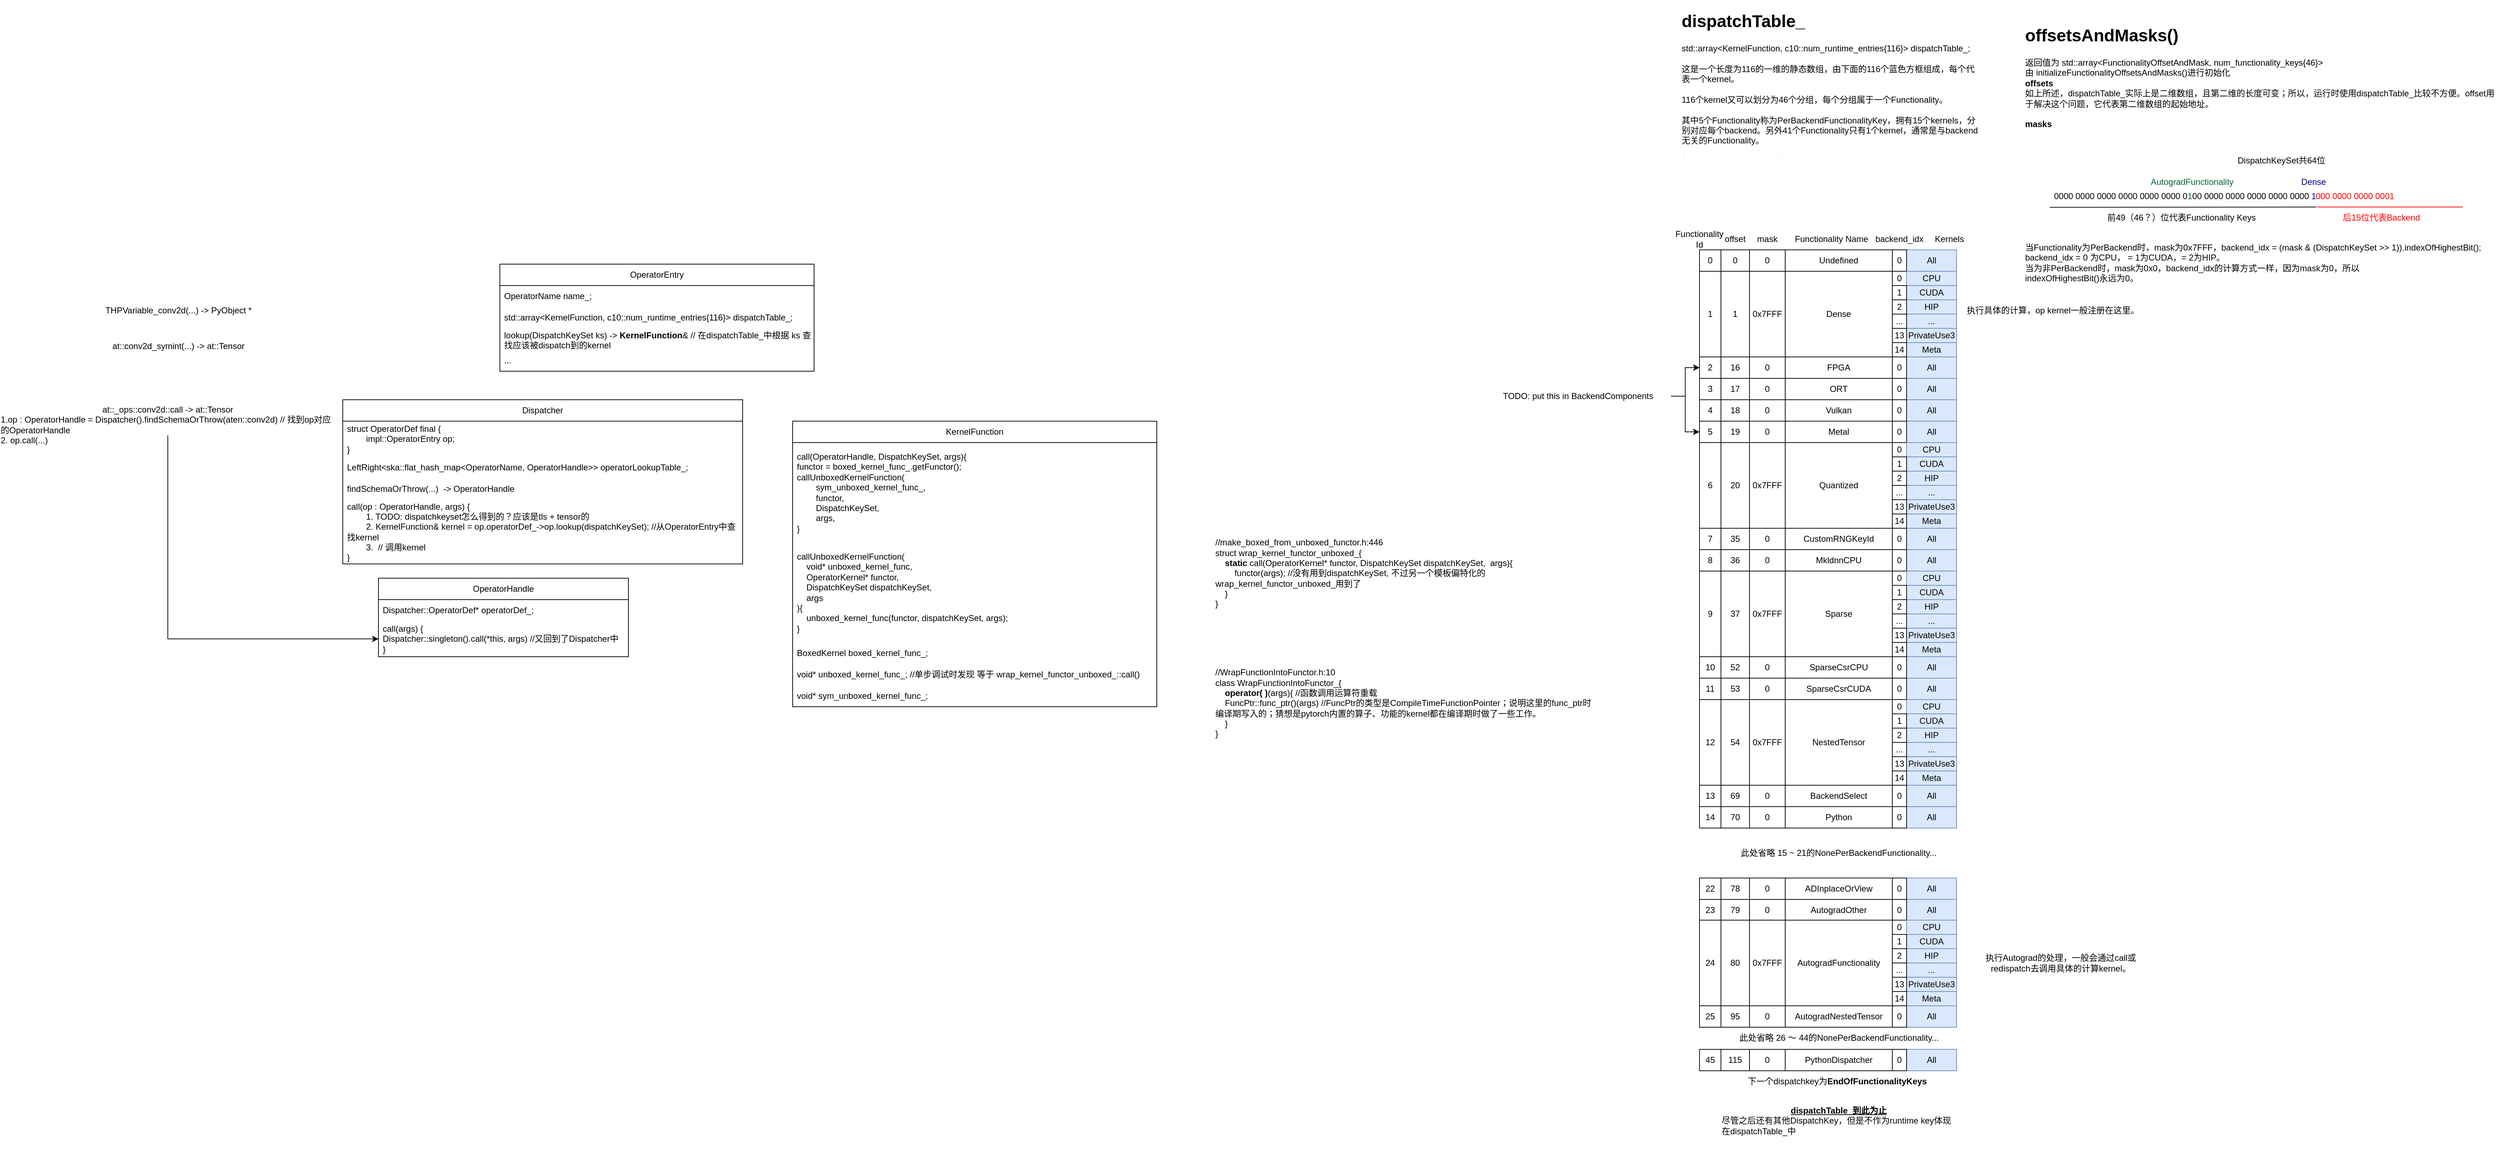 <mxfile version="21.4.0" type="github">
  <diagram name="第 1 页" id="EEyN7_L1d9EwEOdHLBwh">
    <mxGraphModel dx="1877" dy="1752" grid="1" gridSize="10" guides="1" tooltips="1" connect="1" arrows="1" fold="1" page="1" pageScale="1" pageWidth="827" pageHeight="1169" math="0" shadow="0">
      <root>
        <mxCell id="0" />
        <mxCell id="1" parent="0" />
        <mxCell id="1I8nCy4y-NXWld2Ml792-2" value="OperatorEntry" style="swimlane;fontStyle=0;childLayout=stackLayout;horizontal=1;startSize=30;horizontalStack=0;resizeParent=1;resizeParentMax=0;resizeLast=0;collapsible=1;marginBottom=0;whiteSpace=wrap;html=1;noLabel=0;arcSize=15;swimlaneHead=1;swimlaneFillColor=none;" vertex="1" parent="1">
          <mxGeometry x="350" y="170" width="440" height="150" as="geometry" />
        </mxCell>
        <mxCell id="1I8nCy4y-NXWld2Ml792-4" value="OperatorName name_;" style="text;strokeColor=none;fillColor=none;align=left;verticalAlign=middle;spacingLeft=4;spacingRight=4;overflow=hidden;points=[[0,0.5],[1,0.5]];portConstraint=eastwest;rotatable=0;whiteSpace=wrap;html=1;" vertex="1" parent="1I8nCy4y-NXWld2Ml792-2">
          <mxGeometry y="30" width="440" height="30" as="geometry" />
        </mxCell>
        <mxCell id="1I8nCy4y-NXWld2Ml792-3" value="std::array&amp;lt;KernelFunction, c10::num_runtime_entries{116}&amp;gt; dispatchTable_;&amp;nbsp;" style="text;strokeColor=none;fillColor=none;align=left;verticalAlign=middle;spacingLeft=4;spacingRight=4;overflow=hidden;points=[[0,0.5],[1,0.5]];portConstraint=eastwest;rotatable=0;whiteSpace=wrap;html=1;" vertex="1" parent="1I8nCy4y-NXWld2Ml792-2">
          <mxGeometry y="60" width="440" height="30" as="geometry" />
        </mxCell>
        <mxCell id="1I8nCy4y-NXWld2Ml792-5" value="lookup(DispatchKeySet ks) -&amp;gt;&amp;nbsp;&lt;b&gt;KernelFunction&lt;/b&gt;&amp;amp; // 在dispatchTable_中根据 ks 查找应该被dispatch到的kernel&amp;nbsp;" style="text;strokeColor=none;fillColor=none;align=left;verticalAlign=middle;spacingLeft=4;spacingRight=4;overflow=hidden;points=[[0,0.5],[1,0.5]];portConstraint=eastwest;rotatable=0;whiteSpace=wrap;html=1;" vertex="1" parent="1I8nCy4y-NXWld2Ml792-2">
          <mxGeometry y="90" width="440" height="30" as="geometry" />
        </mxCell>
        <mxCell id="1I8nCy4y-NXWld2Ml792-9" value="..." style="text;strokeColor=none;fillColor=none;align=left;verticalAlign=middle;spacingLeft=4;spacingRight=4;overflow=hidden;points=[[0,0.5],[1,0.5]];portConstraint=eastwest;rotatable=0;whiteSpace=wrap;html=1;" vertex="1" parent="1I8nCy4y-NXWld2Ml792-2">
          <mxGeometry y="120" width="440" height="30" as="geometry" />
        </mxCell>
        <mxCell id="1I8nCy4y-NXWld2Ml792-10" value="Dispatcher" style="swimlane;fontStyle=0;childLayout=stackLayout;horizontal=1;startSize=30;horizontalStack=0;resizeParent=1;resizeParentMax=0;resizeLast=0;collapsible=1;marginBottom=0;whiteSpace=wrap;html=1;noLabel=0;arcSize=15;swimlaneHead=1;swimlaneFillColor=none;" vertex="1" parent="1">
          <mxGeometry x="130" y="360" width="560" height="230" as="geometry" />
        </mxCell>
        <mxCell id="1I8nCy4y-NXWld2Ml792-11" value="struct OperatorDef final {&lt;br&gt;&#x9;&lt;span style=&quot;&quot;&gt;&lt;span style=&quot;white-space: pre;&quot;&gt;&#x9;&lt;/span&gt;impl::OperatorEntry op;&lt;/span&gt;&lt;br&gt;}&amp;nbsp;" style="text;strokeColor=none;fillColor=none;align=left;verticalAlign=middle;spacingLeft=4;spacingRight=4;overflow=hidden;points=[[0,0.5],[1,0.5]];portConstraint=eastwest;rotatable=0;whiteSpace=wrap;html=1;" vertex="1" parent="1I8nCy4y-NXWld2Ml792-10">
          <mxGeometry y="30" width="560" height="50" as="geometry" />
        </mxCell>
        <mxCell id="1I8nCy4y-NXWld2Ml792-13" value="LeftRight&amp;lt;ska::flat_hash_map&amp;lt;OperatorName, OperatorHandle&amp;gt;&amp;gt; operatorLookupTable_;&amp;nbsp;" style="text;strokeColor=none;fillColor=none;align=left;verticalAlign=middle;spacingLeft=4;spacingRight=4;overflow=hidden;points=[[0,0.5],[1,0.5]];portConstraint=eastwest;rotatable=0;whiteSpace=wrap;html=1;" vertex="1" parent="1I8nCy4y-NXWld2Ml792-10">
          <mxGeometry y="80" width="560" height="30" as="geometry" />
        </mxCell>
        <mxCell id="1I8nCy4y-NXWld2Ml792-14" value="findSchemaOrThrow(...)&amp;nbsp; -&amp;gt;&amp;nbsp;OperatorHandle" style="text;strokeColor=none;fillColor=none;align=left;verticalAlign=middle;spacingLeft=4;spacingRight=4;overflow=hidden;points=[[0,0.5],[1,0.5]];portConstraint=eastwest;rotatable=0;whiteSpace=wrap;html=1;" vertex="1" parent="1I8nCy4y-NXWld2Ml792-10">
          <mxGeometry y="110" width="560" height="30" as="geometry" />
        </mxCell>
        <mxCell id="1I8nCy4y-NXWld2Ml792-30" value="call(op : OperatorHandle, args) {&lt;br&gt;&lt;span style=&quot;white-space: pre;&quot;&gt;&#x9;&lt;/span&gt;1. TODO: dispatchkeyset怎么得到的？应该是tls + tensor的&lt;br&gt;&lt;span style=&quot;white-space: pre;&quot;&gt;&#x9;&lt;/span&gt;2. KernelFunction&amp;amp; kernel = op.operatorDef_-&amp;gt;op.lookup(dispatchKeySet); //从OperatorEntry中查找kernel&lt;br&gt;&lt;span style=&quot;white-space: pre;&quot;&gt;&#x9;&lt;/span&gt;3.&amp;nbsp; // 调用kernel&lt;br&gt;}" style="text;strokeColor=none;fillColor=none;align=left;verticalAlign=middle;spacingLeft=4;spacingRight=4;overflow=hidden;points=[[0,0.5],[1,0.5]];portConstraint=eastwest;rotatable=0;whiteSpace=wrap;html=1;" vertex="1" parent="1I8nCy4y-NXWld2Ml792-10">
          <mxGeometry y="140" width="560" height="90" as="geometry" />
        </mxCell>
        <mxCell id="1I8nCy4y-NXWld2Ml792-16" value="OperatorHandle" style="swimlane;fontStyle=0;childLayout=stackLayout;horizontal=1;startSize=30;horizontalStack=0;resizeParent=1;resizeParentMax=0;resizeLast=0;collapsible=1;marginBottom=0;whiteSpace=wrap;html=1;noLabel=0;arcSize=15;swimlaneHead=1;swimlaneFillColor=none;" vertex="1" parent="1">
          <mxGeometry x="180" y="610" width="350" height="110" as="geometry" />
        </mxCell>
        <mxCell id="1I8nCy4y-NXWld2Ml792-17" value="Dispatcher::OperatorDef* operatorDef_;" style="text;strokeColor=none;fillColor=none;align=left;verticalAlign=middle;spacingLeft=4;spacingRight=4;overflow=hidden;points=[[0,0.5],[1,0.5]];portConstraint=eastwest;rotatable=0;whiteSpace=wrap;html=1;" vertex="1" parent="1I8nCy4y-NXWld2Ml792-16">
          <mxGeometry y="30" width="350" height="30" as="geometry" />
        </mxCell>
        <mxCell id="1I8nCy4y-NXWld2Ml792-33" value="call(args) {&lt;br&gt;Dispatcher::singleton().call(*this, args) //又回到了Dispatcher中&lt;br&gt;}" style="text;strokeColor=none;fillColor=none;align=left;verticalAlign=middle;spacingLeft=4;spacingRight=4;overflow=hidden;points=[[0,0.5],[1,0.5]];portConstraint=eastwest;rotatable=0;whiteSpace=wrap;html=1;" vertex="1" parent="1I8nCy4y-NXWld2Ml792-16">
          <mxGeometry y="60" width="350" height="50" as="geometry" />
        </mxCell>
        <mxCell id="1I8nCy4y-NXWld2Ml792-26" value="THPVariable_conv2d(...) -&amp;gt; PyObject *" style="text;html=1;strokeColor=none;fillColor=none;align=center;verticalAlign=middle;whiteSpace=wrap;rounded=0;" vertex="1" parent="1">
          <mxGeometry x="-220" y="220" width="240" height="30" as="geometry" />
        </mxCell>
        <mxCell id="1I8nCy4y-NXWld2Ml792-27" value="at::conv2d_symint(...) -&amp;gt; at::Tensor" style="text;html=1;strokeColor=none;fillColor=none;align=center;verticalAlign=middle;whiteSpace=wrap;rounded=0;" vertex="1" parent="1">
          <mxGeometry x="-220" y="270" width="240" height="30" as="geometry" />
        </mxCell>
        <mxCell id="1I8nCy4y-NXWld2Ml792-34" style="edgeStyle=orthogonalEdgeStyle;rounded=0;orthogonalLoop=1;jettySize=auto;html=1;" edge="1" parent="1" source="1I8nCy4y-NXWld2Ml792-29" target="1I8nCy4y-NXWld2Ml792-33">
          <mxGeometry relative="1" as="geometry" />
        </mxCell>
        <mxCell id="1I8nCy4y-NXWld2Ml792-29" value="at::_ops::conv2d::call -&amp;gt; at::Tensor&lt;br&gt;&lt;div style=&quot;text-align: left;&quot;&gt;&lt;span style=&quot;background-color: initial;&quot;&gt;1.op : OperatorHandle = Dispatcher().&lt;/span&gt;findSchemaOrThrow(aten::conv2d) // 找到op对应的OperatorHandle&lt;/div&gt;&lt;div style=&quot;text-align: left;&quot;&gt;2. op.call(...)&amp;nbsp;&lt;/div&gt;" style="text;html=1;strokeColor=none;fillColor=none;align=center;verticalAlign=middle;whiteSpace=wrap;rounded=0;" vertex="1" parent="1">
          <mxGeometry x="-350" y="380" width="470" height="30" as="geometry" />
        </mxCell>
        <mxCell id="1I8nCy4y-NXWld2Ml792-35" value="KernelFunction" style="swimlane;fontStyle=0;childLayout=stackLayout;horizontal=1;startSize=30;horizontalStack=0;resizeParent=1;resizeParentMax=0;resizeLast=0;collapsible=1;marginBottom=0;whiteSpace=wrap;html=1;" vertex="1" parent="1">
          <mxGeometry x="760" y="390" width="510" height="400" as="geometry" />
        </mxCell>
        <mxCell id="1I8nCy4y-NXWld2Ml792-36" value="call(OperatorHandle, DispatchKeySet, args){&lt;br&gt;functor = boxed_kernel_func_.getFunctor();&lt;br&gt;callUnboxedKernelFunction(&lt;span style=&quot;white-space: pre;&quot;&gt;&lt;br&gt;&lt;/span&gt;&lt;span style=&quot;white-space: pre;&quot;&gt;&#x9;&lt;/span&gt;sym_unboxed_kernel_func_,&lt;br&gt;&lt;span style=&quot;background-color: initial;&quot;&gt;&lt;span style=&quot;white-space: pre;&quot;&gt;&#x9;&lt;/span&gt;functor,&lt;br&gt;&lt;span style=&quot;white-space: pre;&quot;&gt;&#x9;&lt;/span&gt;DispatchKeySet,&lt;br&gt;&lt;span style=&quot;white-space: pre;&quot;&gt;&#x9;&lt;/span&gt;args,&lt;br&gt;}&lt;br&gt;&lt;/span&gt;" style="text;strokeColor=none;fillColor=none;align=left;verticalAlign=middle;spacingLeft=4;spacingRight=4;overflow=hidden;points=[[0,0.5],[1,0.5]];portConstraint=eastwest;rotatable=0;whiteSpace=wrap;html=1;" vertex="1" parent="1I8nCy4y-NXWld2Ml792-35">
          <mxGeometry y="30" width="510" height="140" as="geometry" />
        </mxCell>
        <mxCell id="1I8nCy4y-NXWld2Ml792-41" value="callUnboxedKernelFunction(&lt;br&gt;&lt;span style=&quot;&quot;&gt;&lt;span style=&quot;&quot;&gt;&amp;nbsp;&amp;nbsp;&amp;nbsp;&amp;nbsp;&lt;/span&gt;&lt;/span&gt;void* unboxed_kernel_func,&lt;br&gt;&lt;span style=&quot;&quot;&gt;&lt;span style=&quot;&quot;&gt;&amp;nbsp;&amp;nbsp;&amp;nbsp;&amp;nbsp;&lt;/span&gt;&lt;/span&gt;OperatorKernel* functor,&lt;br&gt;&lt;span style=&quot;&quot;&gt;&lt;span style=&quot;&quot;&gt;&amp;nbsp;&amp;nbsp;&amp;nbsp;&amp;nbsp;&lt;/span&gt;&lt;/span&gt;DispatchKeySet dispatchKeySet,&lt;br&gt;&lt;span style=&quot;&quot;&gt;&lt;span style=&quot;&quot;&gt;&amp;nbsp;&amp;nbsp;&amp;nbsp;&amp;nbsp;&lt;/span&gt;&lt;/span&gt;args&lt;br&gt;){&lt;br&gt;&lt;span style=&quot;&quot;&gt;&lt;span style=&quot;&quot;&gt;&amp;nbsp;&amp;nbsp;&amp;nbsp;&amp;nbsp;&lt;/span&gt;&lt;/span&gt;unboxed_kernel_func(functor, dispatchKeySet, args);&lt;br&gt;}" style="text;strokeColor=none;fillColor=none;align=left;verticalAlign=middle;spacingLeft=4;spacingRight=4;overflow=hidden;points=[[0,0.5],[1,0.5]];portConstraint=eastwest;rotatable=0;whiteSpace=wrap;html=1;" vertex="1" parent="1I8nCy4y-NXWld2Ml792-35">
          <mxGeometry y="170" width="510" height="140" as="geometry" />
        </mxCell>
        <mxCell id="1I8nCy4y-NXWld2Ml792-39" value="BoxedKernel boxed_kernel_func_;" style="text;strokeColor=none;fillColor=none;align=left;verticalAlign=middle;spacingLeft=4;spacingRight=4;overflow=hidden;points=[[0,0.5],[1,0.5]];portConstraint=eastwest;rotatable=0;whiteSpace=wrap;html=1;" vertex="1" parent="1I8nCy4y-NXWld2Ml792-35">
          <mxGeometry y="310" width="510" height="30" as="geometry" />
        </mxCell>
        <mxCell id="1I8nCy4y-NXWld2Ml792-37" value="void* unboxed_kernel_func_; //单步调试时发现 等于&amp;nbsp;wrap_kernel_functor_unboxed_::call()" style="text;strokeColor=none;fillColor=none;align=left;verticalAlign=middle;spacingLeft=4;spacingRight=4;overflow=hidden;points=[[0,0.5],[1,0.5]];portConstraint=eastwest;rotatable=0;whiteSpace=wrap;html=1;" vertex="1" parent="1I8nCy4y-NXWld2Ml792-35">
          <mxGeometry y="340" width="510" height="30" as="geometry" />
        </mxCell>
        <mxCell id="1I8nCy4y-NXWld2Ml792-38" value="void* sym_unboxed_kernel_func_;" style="text;strokeColor=none;fillColor=none;align=left;verticalAlign=middle;spacingLeft=4;spacingRight=4;overflow=hidden;points=[[0,0.5],[1,0.5]];portConstraint=eastwest;rotatable=0;whiteSpace=wrap;html=1;" vertex="1" parent="1I8nCy4y-NXWld2Ml792-35">
          <mxGeometry y="370" width="510" height="30" as="geometry" />
        </mxCell>
        <mxCell id="1I8nCy4y-NXWld2Ml792-42" value="//make_boxed_from_unboxed_functor.h:446&lt;br&gt;struct wrap_kernel_functor_unboxed_{&lt;br&gt;&lt;div style=&quot;&quot;&gt;&lt;b&gt;&lt;span style=&quot;&quot;&gt;&lt;span style=&quot;white-space: pre;&quot;&gt;&amp;nbsp;&amp;nbsp;&amp;nbsp;&amp;nbsp;&lt;/span&gt;&lt;/span&gt;static&lt;/b&gt; call(OperatorKernel* functor, DispatchKeySet dispatchKeySet,&amp;nbsp; args){&lt;/div&gt;&lt;div style=&quot;&quot;&gt;&lt;span style=&quot;&quot;&gt;&lt;span style=&quot;white-space: pre;&quot;&gt;&amp;nbsp;&amp;nbsp;&amp;nbsp;&amp;nbsp;&lt;/span&gt;&lt;/span&gt;&lt;span style=&quot;&quot;&gt;&lt;span style=&quot;white-space: pre;&quot;&gt;&amp;nbsp;&amp;nbsp;&amp;nbsp;&amp;nbsp;&lt;/span&gt;&lt;/span&gt;functor(args); //没有用到dispatchKeySet, 不过另一个模板偏特化的&lt;/div&gt;wrap_kernel_functor_unboxed_用到了&lt;div style=&quot;&quot;&gt;&lt;span style=&quot;&quot;&gt;&lt;span style=&quot;white-space: pre;&quot;&gt;&amp;nbsp;&amp;nbsp;&amp;nbsp;&amp;nbsp;&lt;/span&gt;&lt;/span&gt;}&lt;br&gt;&lt;/div&gt;}" style="text;html=1;strokeColor=none;fillColor=none;align=left;verticalAlign=middle;whiteSpace=wrap;rounded=0;" vertex="1" parent="1">
          <mxGeometry x="1350" y="530" width="530" height="145" as="geometry" />
        </mxCell>
        <mxCell id="1I8nCy4y-NXWld2Ml792-44" value="//WrapFunctionIntoFunctor.h:10&lt;br&gt;class WrapFunctionIntoFunctor_{&lt;br&gt;&lt;b&gt;&lt;span style=&quot;&quot;&gt;&lt;span style=&quot;&quot;&gt;&amp;nbsp;&amp;nbsp;&amp;nbsp;&amp;nbsp;&lt;/span&gt;&lt;/span&gt;operator( )&lt;/b&gt;(args){ //函数调用运算符重载&lt;br&gt;&lt;span style=&quot;background-color: initial;&quot;&gt;&lt;span style=&quot;&quot;&gt;&lt;span style=&quot;white-space: pre;&quot;&gt;&amp;nbsp;&amp;nbsp;&amp;nbsp;&amp;nbsp;&lt;/span&gt;&lt;/span&gt;FuncPtr::func_ptr()(args) //FuncPtr的类型是CompileTimeFunctionPointer；说明这里的func_ptr时编译期写入的；猜想是pytorch内置的算子、功能的kernel都在编译期时做了一些工作。&lt;br&gt;&lt;/span&gt;&lt;div style=&quot;&quot;&gt;&lt;span style=&quot;&quot;&gt;&lt;span style=&quot;&quot;&gt;&amp;nbsp;&amp;nbsp;&amp;nbsp;&lt;span style=&quot;&quot;&gt;&lt;span style=&quot;&quot;&gt;&amp;nbsp;&lt;/span&gt;&lt;/span&gt;&lt;/span&gt;&lt;/span&gt;}&lt;br&gt;&lt;/div&gt;}" style="text;html=1;strokeColor=none;fillColor=none;align=left;verticalAlign=middle;whiteSpace=wrap;rounded=0;" vertex="1" parent="1">
          <mxGeometry x="1350" y="720" width="530" height="130" as="geometry" />
        </mxCell>
        <mxCell id="1I8nCy4y-NXWld2Ml792-234" value="0" style="rounded=0;whiteSpace=wrap;html=1;" vertex="1" parent="1">
          <mxGeometry x="2030" y="150" width="30" height="30" as="geometry" />
        </mxCell>
        <mxCell id="1I8nCy4y-NXWld2Ml792-235" value="Undefined" style="rounded=0;whiteSpace=wrap;html=1;" vertex="1" parent="1">
          <mxGeometry x="2150" y="150" width="150" height="30" as="geometry" />
        </mxCell>
        <mxCell id="1I8nCy4y-NXWld2Ml792-236" value="0" style="rounded=0;whiteSpace=wrap;html=1;" vertex="1" parent="1">
          <mxGeometry x="2060" y="150" width="40" height="30" as="geometry" />
        </mxCell>
        <mxCell id="1I8nCy4y-NXWld2Ml792-237" value="0" style="rounded=0;whiteSpace=wrap;html=1;" vertex="1" parent="1">
          <mxGeometry x="2100" y="150" width="50" height="30" as="geometry" />
        </mxCell>
        <mxCell id="1I8nCy4y-NXWld2Ml792-264" value="All" style="rounded=0;whiteSpace=wrap;html=1;fillColor=#dae8fc;strokeColor=#6c8ebf;" vertex="1" parent="1">
          <mxGeometry x="2320" y="150" width="70" height="30" as="geometry" />
        </mxCell>
        <mxCell id="1I8nCy4y-NXWld2Ml792-266" value="Functionality Id" style="text;html=1;strokeColor=none;fillColor=none;align=center;verticalAlign=middle;whiteSpace=wrap;rounded=0;" vertex="1" parent="1">
          <mxGeometry x="2000" y="120" width="60" height="30" as="geometry" />
        </mxCell>
        <mxCell id="1I8nCy4y-NXWld2Ml792-267" value="offset" style="text;html=1;strokeColor=none;fillColor=none;align=center;verticalAlign=middle;whiteSpace=wrap;rounded=0;" vertex="1" parent="1">
          <mxGeometry x="2050" y="120" width="60" height="30" as="geometry" />
        </mxCell>
        <mxCell id="1I8nCy4y-NXWld2Ml792-268" value="mask" style="text;html=1;strokeColor=none;fillColor=none;align=center;verticalAlign=middle;whiteSpace=wrap;rounded=0;" vertex="1" parent="1">
          <mxGeometry x="2095" y="120" width="60" height="30" as="geometry" />
        </mxCell>
        <mxCell id="1I8nCy4y-NXWld2Ml792-269" value="Functionality Name" style="text;html=1;strokeColor=none;fillColor=none;align=center;verticalAlign=middle;whiteSpace=wrap;rounded=0;" vertex="1" parent="1">
          <mxGeometry x="2160" y="120" width="110" height="30" as="geometry" />
        </mxCell>
        <mxCell id="1I8nCy4y-NXWld2Ml792-270" value="Kernels" style="text;html=1;strokeColor=none;fillColor=none;align=center;verticalAlign=middle;whiteSpace=wrap;rounded=0;" vertex="1" parent="1">
          <mxGeometry x="2350" y="120" width="60" height="30" as="geometry" />
        </mxCell>
        <mxCell id="1I8nCy4y-NXWld2Ml792-271" value="2" style="rounded=0;whiteSpace=wrap;html=1;" vertex="1" parent="1">
          <mxGeometry x="2030" y="300" width="30" height="30" as="geometry" />
        </mxCell>
        <mxCell id="1I8nCy4y-NXWld2Ml792-272" value="FPGA" style="rounded=0;whiteSpace=wrap;html=1;" vertex="1" parent="1">
          <mxGeometry x="2150" y="300" width="150" height="30" as="geometry" />
        </mxCell>
        <mxCell id="1I8nCy4y-NXWld2Ml792-273" value="16" style="rounded=0;whiteSpace=wrap;html=1;" vertex="1" parent="1">
          <mxGeometry x="2060" y="300" width="40" height="30" as="geometry" />
        </mxCell>
        <mxCell id="1I8nCy4y-NXWld2Ml792-274" value="0" style="rounded=0;whiteSpace=wrap;html=1;" vertex="1" parent="1">
          <mxGeometry x="2100" y="300" width="50" height="30" as="geometry" />
        </mxCell>
        <mxCell id="1I8nCy4y-NXWld2Ml792-278" value="3" style="rounded=0;whiteSpace=wrap;html=1;" vertex="1" parent="1">
          <mxGeometry x="2030" y="330" width="30" height="30" as="geometry" />
        </mxCell>
        <mxCell id="1I8nCy4y-NXWld2Ml792-279" value="ORT" style="rounded=0;whiteSpace=wrap;html=1;" vertex="1" parent="1">
          <mxGeometry x="2150" y="330" width="150" height="30" as="geometry" />
        </mxCell>
        <mxCell id="1I8nCy4y-NXWld2Ml792-280" value="17" style="rounded=0;whiteSpace=wrap;html=1;" vertex="1" parent="1">
          <mxGeometry x="2060" y="330" width="40" height="30" as="geometry" />
        </mxCell>
        <mxCell id="1I8nCy4y-NXWld2Ml792-281" value="0" style="rounded=0;whiteSpace=wrap;html=1;" vertex="1" parent="1">
          <mxGeometry x="2100" y="330" width="50" height="30" as="geometry" />
        </mxCell>
        <mxCell id="1I8nCy4y-NXWld2Ml792-283" value="0" style="rounded=0;whiteSpace=wrap;html=1;" vertex="1" parent="1">
          <mxGeometry x="2300" y="150" width="20" height="30" as="geometry" />
        </mxCell>
        <mxCell id="1I8nCy4y-NXWld2Ml792-284" value="backend_idx" style="text;html=1;strokeColor=none;fillColor=none;align=center;verticalAlign=middle;whiteSpace=wrap;rounded=0;" vertex="1" parent="1">
          <mxGeometry x="2280" y="120" width="60" height="30" as="geometry" />
        </mxCell>
        <mxCell id="1I8nCy4y-NXWld2Ml792-285" value="All" style="rounded=0;whiteSpace=wrap;html=1;fillColor=#dae8fc;strokeColor=#6c8ebf;" vertex="1" parent="1">
          <mxGeometry x="2320" y="300" width="70" height="30" as="geometry" />
        </mxCell>
        <mxCell id="1I8nCy4y-NXWld2Ml792-286" value="0" style="rounded=0;whiteSpace=wrap;html=1;" vertex="1" parent="1">
          <mxGeometry x="2300" y="300" width="20" height="30" as="geometry" />
        </mxCell>
        <mxCell id="1I8nCy4y-NXWld2Ml792-287" value="All" style="rounded=0;whiteSpace=wrap;html=1;fillColor=#dae8fc;strokeColor=#6c8ebf;" vertex="1" parent="1">
          <mxGeometry x="2320" y="330" width="70" height="30" as="geometry" />
        </mxCell>
        <mxCell id="1I8nCy4y-NXWld2Ml792-288" value="0" style="rounded=0;whiteSpace=wrap;html=1;" vertex="1" parent="1">
          <mxGeometry x="2300" y="330" width="20" height="30" as="geometry" />
        </mxCell>
        <mxCell id="1I8nCy4y-NXWld2Ml792-289" value="4" style="rounded=0;whiteSpace=wrap;html=1;" vertex="1" parent="1">
          <mxGeometry x="2030" y="360" width="30" height="30" as="geometry" />
        </mxCell>
        <mxCell id="1I8nCy4y-NXWld2Ml792-290" value="Vulkan" style="rounded=0;whiteSpace=wrap;html=1;" vertex="1" parent="1">
          <mxGeometry x="2150" y="360" width="150" height="30" as="geometry" />
        </mxCell>
        <mxCell id="1I8nCy4y-NXWld2Ml792-291" value="18" style="rounded=0;whiteSpace=wrap;html=1;" vertex="1" parent="1">
          <mxGeometry x="2060" y="360" width="40" height="30" as="geometry" />
        </mxCell>
        <mxCell id="1I8nCy4y-NXWld2Ml792-292" value="0" style="rounded=0;whiteSpace=wrap;html=1;" vertex="1" parent="1">
          <mxGeometry x="2100" y="360" width="50" height="30" as="geometry" />
        </mxCell>
        <mxCell id="1I8nCy4y-NXWld2Ml792-293" value="All" style="rounded=0;whiteSpace=wrap;html=1;fillColor=#dae8fc;strokeColor=#6c8ebf;" vertex="1" parent="1">
          <mxGeometry x="2320" y="360" width="70" height="30" as="geometry" />
        </mxCell>
        <mxCell id="1I8nCy4y-NXWld2Ml792-294" value="0" style="rounded=0;whiteSpace=wrap;html=1;" vertex="1" parent="1">
          <mxGeometry x="2300" y="360" width="20" height="30" as="geometry" />
        </mxCell>
        <mxCell id="1I8nCy4y-NXWld2Ml792-295" value="5" style="rounded=0;whiteSpace=wrap;html=1;" vertex="1" parent="1">
          <mxGeometry x="2030" y="390" width="30" height="30" as="geometry" />
        </mxCell>
        <mxCell id="1I8nCy4y-NXWld2Ml792-296" value="Metal" style="rounded=0;whiteSpace=wrap;html=1;" vertex="1" parent="1">
          <mxGeometry x="2150" y="390" width="150" height="30" as="geometry" />
        </mxCell>
        <mxCell id="1I8nCy4y-NXWld2Ml792-297" value="19" style="rounded=0;whiteSpace=wrap;html=1;" vertex="1" parent="1">
          <mxGeometry x="2060" y="390" width="40" height="30" as="geometry" />
        </mxCell>
        <mxCell id="1I8nCy4y-NXWld2Ml792-298" value="0" style="rounded=0;whiteSpace=wrap;html=1;" vertex="1" parent="1">
          <mxGeometry x="2100" y="390" width="50" height="30" as="geometry" />
        </mxCell>
        <mxCell id="1I8nCy4y-NXWld2Ml792-299" value="All" style="rounded=0;whiteSpace=wrap;html=1;fillColor=#dae8fc;strokeColor=#6c8ebf;" vertex="1" parent="1">
          <mxGeometry x="2320" y="390" width="70" height="30" as="geometry" />
        </mxCell>
        <mxCell id="1I8nCy4y-NXWld2Ml792-300" value="0" style="rounded=0;whiteSpace=wrap;html=1;" vertex="1" parent="1">
          <mxGeometry x="2300" y="390" width="20" height="30" as="geometry" />
        </mxCell>
        <mxCell id="1I8nCy4y-NXWld2Ml792-307" value="" style="group" vertex="1" connectable="0" parent="1">
          <mxGeometry x="2030" y="180" width="360" height="120" as="geometry" />
        </mxCell>
        <mxCell id="1I8nCy4y-NXWld2Ml792-238" value="1" style="rounded=0;whiteSpace=wrap;html=1;" vertex="1" parent="1I8nCy4y-NXWld2Ml792-307">
          <mxGeometry width="30" height="120" as="geometry" />
        </mxCell>
        <mxCell id="1I8nCy4y-NXWld2Ml792-239" value="Dense" style="rounded=0;whiteSpace=wrap;html=1;" vertex="1" parent="1I8nCy4y-NXWld2Ml792-307">
          <mxGeometry x="120" width="150" height="120" as="geometry" />
        </mxCell>
        <mxCell id="1I8nCy4y-NXWld2Ml792-240" value="1" style="rounded=0;whiteSpace=wrap;html=1;" vertex="1" parent="1I8nCy4y-NXWld2Ml792-307">
          <mxGeometry x="30" width="40" height="120" as="geometry" />
        </mxCell>
        <mxCell id="1I8nCy4y-NXWld2Ml792-241" value="0x7FFF" style="rounded=0;whiteSpace=wrap;html=1;" vertex="1" parent="1I8nCy4y-NXWld2Ml792-307">
          <mxGeometry x="70" width="50" height="120" as="geometry" />
        </mxCell>
        <mxCell id="1I8nCy4y-NXWld2Ml792-243" value="0" style="rounded=0;whiteSpace=wrap;html=1;" vertex="1" parent="1I8nCy4y-NXWld2Ml792-307">
          <mxGeometry x="270" width="20" height="20" as="geometry" />
        </mxCell>
        <mxCell id="1I8nCy4y-NXWld2Ml792-244" value="CPU" style="rounded=0;whiteSpace=wrap;html=1;fillColor=#dae8fc;strokeColor=#6c8ebf;" vertex="1" parent="1I8nCy4y-NXWld2Ml792-307">
          <mxGeometry x="290" width="70" height="20" as="geometry" />
        </mxCell>
        <mxCell id="1I8nCy4y-NXWld2Ml792-245" value="CUDA" style="rounded=0;whiteSpace=wrap;html=1;fillColor=#dae8fc;strokeColor=#6c8ebf;" vertex="1" parent="1I8nCy4y-NXWld2Ml792-307">
          <mxGeometry x="290" y="20" width="70" height="20" as="geometry" />
        </mxCell>
        <mxCell id="1I8nCy4y-NXWld2Ml792-246" value="HIP" style="rounded=0;whiteSpace=wrap;html=1;fillColor=#dae8fc;strokeColor=#6c8ebf;" vertex="1" parent="1I8nCy4y-NXWld2Ml792-307">
          <mxGeometry x="290" y="40" width="70" height="20" as="geometry" />
        </mxCell>
        <mxCell id="1I8nCy4y-NXWld2Ml792-247" value="..." style="rounded=0;whiteSpace=wrap;html=1;fillColor=#dae8fc;strokeColor=#6c8ebf;" vertex="1" parent="1I8nCy4y-NXWld2Ml792-307">
          <mxGeometry x="290" y="60" width="70" height="20" as="geometry" />
        </mxCell>
        <mxCell id="1I8nCy4y-NXWld2Ml792-248" value="PrivateUse3" style="rounded=0;whiteSpace=wrap;html=1;fillColor=#dae8fc;strokeColor=#6c8ebf;" vertex="1" parent="1I8nCy4y-NXWld2Ml792-307">
          <mxGeometry x="290" y="80" width="70" height="20" as="geometry" />
        </mxCell>
        <mxCell id="1I8nCy4y-NXWld2Ml792-249" value="Meta" style="rounded=0;whiteSpace=wrap;html=1;fillColor=#dae8fc;strokeColor=#6c8ebf;" vertex="1" parent="1I8nCy4y-NXWld2Ml792-307">
          <mxGeometry x="290" y="100" width="70" height="20" as="geometry" />
        </mxCell>
        <mxCell id="1I8nCy4y-NXWld2Ml792-252" value="1" style="rounded=0;whiteSpace=wrap;html=1;" vertex="1" parent="1I8nCy4y-NXWld2Ml792-307">
          <mxGeometry x="270" y="20" width="20" height="20" as="geometry" />
        </mxCell>
        <mxCell id="1I8nCy4y-NXWld2Ml792-254" value="2" style="rounded=0;whiteSpace=wrap;html=1;" vertex="1" parent="1I8nCy4y-NXWld2Ml792-307">
          <mxGeometry x="270" y="40" width="20" height="20" as="geometry" />
        </mxCell>
        <mxCell id="1I8nCy4y-NXWld2Ml792-256" value="..." style="rounded=0;whiteSpace=wrap;html=1;" vertex="1" parent="1I8nCy4y-NXWld2Ml792-307">
          <mxGeometry x="270" y="60" width="20" height="20" as="geometry" />
        </mxCell>
        <mxCell id="1I8nCy4y-NXWld2Ml792-257" value="13" style="rounded=0;whiteSpace=wrap;html=1;" vertex="1" parent="1I8nCy4y-NXWld2Ml792-307">
          <mxGeometry x="270" y="80" width="20" height="20" as="geometry" />
        </mxCell>
        <mxCell id="1I8nCy4y-NXWld2Ml792-258" value="14" style="rounded=0;whiteSpace=wrap;html=1;" vertex="1" parent="1I8nCy4y-NXWld2Ml792-307">
          <mxGeometry x="270" y="100" width="20" height="20" as="geometry" />
        </mxCell>
        <mxCell id="1I8nCy4y-NXWld2Ml792-309" value="" style="group" vertex="1" connectable="0" parent="1">
          <mxGeometry x="2030" y="420" width="360" height="120" as="geometry" />
        </mxCell>
        <mxCell id="1I8nCy4y-NXWld2Ml792-310" value="6" style="rounded=0;whiteSpace=wrap;html=1;" vertex="1" parent="1I8nCy4y-NXWld2Ml792-309">
          <mxGeometry width="30" height="120" as="geometry" />
        </mxCell>
        <mxCell id="1I8nCy4y-NXWld2Ml792-311" value="Quantized" style="rounded=0;whiteSpace=wrap;html=1;" vertex="1" parent="1I8nCy4y-NXWld2Ml792-309">
          <mxGeometry x="120" width="150" height="120" as="geometry" />
        </mxCell>
        <mxCell id="1I8nCy4y-NXWld2Ml792-312" value="20" style="rounded=0;whiteSpace=wrap;html=1;" vertex="1" parent="1I8nCy4y-NXWld2Ml792-309">
          <mxGeometry x="30" width="40" height="120" as="geometry" />
        </mxCell>
        <mxCell id="1I8nCy4y-NXWld2Ml792-313" value="0x7FFF" style="rounded=0;whiteSpace=wrap;html=1;" vertex="1" parent="1I8nCy4y-NXWld2Ml792-309">
          <mxGeometry x="70" width="50" height="120" as="geometry" />
        </mxCell>
        <mxCell id="1I8nCy4y-NXWld2Ml792-314" value="0" style="rounded=0;whiteSpace=wrap;html=1;" vertex="1" parent="1I8nCy4y-NXWld2Ml792-309">
          <mxGeometry x="270" width="20" height="20" as="geometry" />
        </mxCell>
        <mxCell id="1I8nCy4y-NXWld2Ml792-315" value="CPU" style="rounded=0;whiteSpace=wrap;html=1;fillColor=#dae8fc;strokeColor=#6c8ebf;" vertex="1" parent="1I8nCy4y-NXWld2Ml792-309">
          <mxGeometry x="290" width="70" height="20" as="geometry" />
        </mxCell>
        <mxCell id="1I8nCy4y-NXWld2Ml792-316" value="CUDA" style="rounded=0;whiteSpace=wrap;html=1;fillColor=#dae8fc;strokeColor=#6c8ebf;" vertex="1" parent="1I8nCy4y-NXWld2Ml792-309">
          <mxGeometry x="290" y="20" width="70" height="20" as="geometry" />
        </mxCell>
        <mxCell id="1I8nCy4y-NXWld2Ml792-317" value="HIP" style="rounded=0;whiteSpace=wrap;html=1;fillColor=#dae8fc;strokeColor=#6c8ebf;" vertex="1" parent="1I8nCy4y-NXWld2Ml792-309">
          <mxGeometry x="290" y="40" width="70" height="20" as="geometry" />
        </mxCell>
        <mxCell id="1I8nCy4y-NXWld2Ml792-318" value="..." style="rounded=0;whiteSpace=wrap;html=1;fillColor=#dae8fc;strokeColor=#6c8ebf;" vertex="1" parent="1I8nCy4y-NXWld2Ml792-309">
          <mxGeometry x="290" y="60" width="70" height="20" as="geometry" />
        </mxCell>
        <mxCell id="1I8nCy4y-NXWld2Ml792-319" value="PrivateUse3" style="rounded=0;whiteSpace=wrap;html=1;fillColor=#dae8fc;strokeColor=#6c8ebf;" vertex="1" parent="1I8nCy4y-NXWld2Ml792-309">
          <mxGeometry x="290" y="80" width="70" height="20" as="geometry" />
        </mxCell>
        <mxCell id="1I8nCy4y-NXWld2Ml792-320" value="Meta" style="rounded=0;whiteSpace=wrap;html=1;fillColor=#dae8fc;strokeColor=#6c8ebf;" vertex="1" parent="1I8nCy4y-NXWld2Ml792-309">
          <mxGeometry x="290" y="100" width="70" height="20" as="geometry" />
        </mxCell>
        <mxCell id="1I8nCy4y-NXWld2Ml792-321" value="1" style="rounded=0;whiteSpace=wrap;html=1;" vertex="1" parent="1I8nCy4y-NXWld2Ml792-309">
          <mxGeometry x="270" y="20" width="20" height="20" as="geometry" />
        </mxCell>
        <mxCell id="1I8nCy4y-NXWld2Ml792-322" value="2" style="rounded=0;whiteSpace=wrap;html=1;" vertex="1" parent="1I8nCy4y-NXWld2Ml792-309">
          <mxGeometry x="270" y="40" width="20" height="20" as="geometry" />
        </mxCell>
        <mxCell id="1I8nCy4y-NXWld2Ml792-323" value="..." style="rounded=0;whiteSpace=wrap;html=1;" vertex="1" parent="1I8nCy4y-NXWld2Ml792-309">
          <mxGeometry x="270" y="60" width="20" height="20" as="geometry" />
        </mxCell>
        <mxCell id="1I8nCy4y-NXWld2Ml792-324" value="13" style="rounded=0;whiteSpace=wrap;html=1;" vertex="1" parent="1I8nCy4y-NXWld2Ml792-309">
          <mxGeometry x="270" y="80" width="20" height="20" as="geometry" />
        </mxCell>
        <mxCell id="1I8nCy4y-NXWld2Ml792-325" value="14" style="rounded=0;whiteSpace=wrap;html=1;" vertex="1" parent="1I8nCy4y-NXWld2Ml792-309">
          <mxGeometry x="270" y="100" width="20" height="20" as="geometry" />
        </mxCell>
        <mxCell id="1I8nCy4y-NXWld2Ml792-339" value="" style="group" vertex="1" connectable="0" parent="1">
          <mxGeometry x="2030" y="540" width="360" height="30" as="geometry" />
        </mxCell>
        <mxCell id="1I8nCy4y-NXWld2Ml792-326" value="7" style="rounded=0;whiteSpace=wrap;html=1;" vertex="1" parent="1I8nCy4y-NXWld2Ml792-339">
          <mxGeometry width="30" height="30" as="geometry" />
        </mxCell>
        <mxCell id="1I8nCy4y-NXWld2Ml792-327" value="CustomRNGKeyId" style="rounded=0;whiteSpace=wrap;html=1;" vertex="1" parent="1I8nCy4y-NXWld2Ml792-339">
          <mxGeometry x="120" width="150" height="30" as="geometry" />
        </mxCell>
        <mxCell id="1I8nCy4y-NXWld2Ml792-328" value="35" style="rounded=0;whiteSpace=wrap;html=1;" vertex="1" parent="1I8nCy4y-NXWld2Ml792-339">
          <mxGeometry x="30" width="40" height="30" as="geometry" />
        </mxCell>
        <mxCell id="1I8nCy4y-NXWld2Ml792-329" value="0" style="rounded=0;whiteSpace=wrap;html=1;" vertex="1" parent="1I8nCy4y-NXWld2Ml792-339">
          <mxGeometry x="70" width="50" height="30" as="geometry" />
        </mxCell>
        <mxCell id="1I8nCy4y-NXWld2Ml792-330" value="All" style="rounded=0;whiteSpace=wrap;html=1;fillColor=#dae8fc;strokeColor=#6c8ebf;" vertex="1" parent="1I8nCy4y-NXWld2Ml792-339">
          <mxGeometry x="290" width="70" height="30" as="geometry" />
        </mxCell>
        <mxCell id="1I8nCy4y-NXWld2Ml792-331" value="0" style="rounded=0;whiteSpace=wrap;html=1;" vertex="1" parent="1I8nCy4y-NXWld2Ml792-339">
          <mxGeometry x="270" width="20" height="30" as="geometry" />
        </mxCell>
        <mxCell id="1I8nCy4y-NXWld2Ml792-346" value="" style="group" vertex="1" connectable="0" parent="1">
          <mxGeometry x="2030" y="570" width="360" height="30" as="geometry" />
        </mxCell>
        <mxCell id="1I8nCy4y-NXWld2Ml792-347" value="8" style="rounded=0;whiteSpace=wrap;html=1;" vertex="1" parent="1I8nCy4y-NXWld2Ml792-346">
          <mxGeometry width="30" height="30" as="geometry" />
        </mxCell>
        <mxCell id="1I8nCy4y-NXWld2Ml792-348" value="MkldnnCPU" style="rounded=0;whiteSpace=wrap;html=1;" vertex="1" parent="1I8nCy4y-NXWld2Ml792-346">
          <mxGeometry x="120" width="150" height="30" as="geometry" />
        </mxCell>
        <mxCell id="1I8nCy4y-NXWld2Ml792-349" value="36" style="rounded=0;whiteSpace=wrap;html=1;" vertex="1" parent="1I8nCy4y-NXWld2Ml792-346">
          <mxGeometry x="30" width="40" height="30" as="geometry" />
        </mxCell>
        <mxCell id="1I8nCy4y-NXWld2Ml792-350" value="0" style="rounded=0;whiteSpace=wrap;html=1;" vertex="1" parent="1I8nCy4y-NXWld2Ml792-346">
          <mxGeometry x="70" width="50" height="30" as="geometry" />
        </mxCell>
        <mxCell id="1I8nCy4y-NXWld2Ml792-351" value="All" style="rounded=0;whiteSpace=wrap;html=1;fillColor=#dae8fc;strokeColor=#6c8ebf;" vertex="1" parent="1I8nCy4y-NXWld2Ml792-346">
          <mxGeometry x="290" width="70" height="30" as="geometry" />
        </mxCell>
        <mxCell id="1I8nCy4y-NXWld2Ml792-352" value="0" style="rounded=0;whiteSpace=wrap;html=1;" vertex="1" parent="1I8nCy4y-NXWld2Ml792-346">
          <mxGeometry x="270" width="20" height="30" as="geometry" />
        </mxCell>
        <mxCell id="1I8nCy4y-NXWld2Ml792-353" value="" style="group" vertex="1" connectable="0" parent="1">
          <mxGeometry x="2030" y="600" width="360" height="120" as="geometry" />
        </mxCell>
        <mxCell id="1I8nCy4y-NXWld2Ml792-354" value="9" style="rounded=0;whiteSpace=wrap;html=1;" vertex="1" parent="1I8nCy4y-NXWld2Ml792-353">
          <mxGeometry width="30" height="120" as="geometry" />
        </mxCell>
        <mxCell id="1I8nCy4y-NXWld2Ml792-355" value="Sparse" style="rounded=0;whiteSpace=wrap;html=1;" vertex="1" parent="1I8nCy4y-NXWld2Ml792-353">
          <mxGeometry x="120" width="150" height="120" as="geometry" />
        </mxCell>
        <mxCell id="1I8nCy4y-NXWld2Ml792-356" value="37" style="rounded=0;whiteSpace=wrap;html=1;" vertex="1" parent="1I8nCy4y-NXWld2Ml792-353">
          <mxGeometry x="30" width="40" height="120" as="geometry" />
        </mxCell>
        <mxCell id="1I8nCy4y-NXWld2Ml792-357" value="0x7FFF" style="rounded=0;whiteSpace=wrap;html=1;" vertex="1" parent="1I8nCy4y-NXWld2Ml792-353">
          <mxGeometry x="70" width="50" height="120" as="geometry" />
        </mxCell>
        <mxCell id="1I8nCy4y-NXWld2Ml792-358" value="0" style="rounded=0;whiteSpace=wrap;html=1;" vertex="1" parent="1I8nCy4y-NXWld2Ml792-353">
          <mxGeometry x="270" width="20" height="20" as="geometry" />
        </mxCell>
        <mxCell id="1I8nCy4y-NXWld2Ml792-359" value="CPU" style="rounded=0;whiteSpace=wrap;html=1;fillColor=#dae8fc;strokeColor=#6c8ebf;" vertex="1" parent="1I8nCy4y-NXWld2Ml792-353">
          <mxGeometry x="290" width="70" height="20" as="geometry" />
        </mxCell>
        <mxCell id="1I8nCy4y-NXWld2Ml792-360" value="CUDA" style="rounded=0;whiteSpace=wrap;html=1;fillColor=#dae8fc;strokeColor=#6c8ebf;" vertex="1" parent="1I8nCy4y-NXWld2Ml792-353">
          <mxGeometry x="290" y="20" width="70" height="20" as="geometry" />
        </mxCell>
        <mxCell id="1I8nCy4y-NXWld2Ml792-361" value="HIP" style="rounded=0;whiteSpace=wrap;html=1;fillColor=#dae8fc;strokeColor=#6c8ebf;" vertex="1" parent="1I8nCy4y-NXWld2Ml792-353">
          <mxGeometry x="290" y="40" width="70" height="20" as="geometry" />
        </mxCell>
        <mxCell id="1I8nCy4y-NXWld2Ml792-362" value="..." style="rounded=0;whiteSpace=wrap;html=1;fillColor=#dae8fc;strokeColor=#6c8ebf;" vertex="1" parent="1I8nCy4y-NXWld2Ml792-353">
          <mxGeometry x="290" y="60" width="70" height="20" as="geometry" />
        </mxCell>
        <mxCell id="1I8nCy4y-NXWld2Ml792-363" value="PrivateUse3" style="rounded=0;whiteSpace=wrap;html=1;fillColor=#dae8fc;strokeColor=#6c8ebf;" vertex="1" parent="1I8nCy4y-NXWld2Ml792-353">
          <mxGeometry x="290" y="80" width="70" height="20" as="geometry" />
        </mxCell>
        <mxCell id="1I8nCy4y-NXWld2Ml792-364" value="Meta" style="rounded=0;whiteSpace=wrap;html=1;fillColor=#dae8fc;strokeColor=#6c8ebf;" vertex="1" parent="1I8nCy4y-NXWld2Ml792-353">
          <mxGeometry x="290" y="100" width="70" height="20" as="geometry" />
        </mxCell>
        <mxCell id="1I8nCy4y-NXWld2Ml792-365" value="1" style="rounded=0;whiteSpace=wrap;html=1;" vertex="1" parent="1I8nCy4y-NXWld2Ml792-353">
          <mxGeometry x="270" y="20" width="20" height="20" as="geometry" />
        </mxCell>
        <mxCell id="1I8nCy4y-NXWld2Ml792-366" value="2" style="rounded=0;whiteSpace=wrap;html=1;" vertex="1" parent="1I8nCy4y-NXWld2Ml792-353">
          <mxGeometry x="270" y="40" width="20" height="20" as="geometry" />
        </mxCell>
        <mxCell id="1I8nCy4y-NXWld2Ml792-367" value="..." style="rounded=0;whiteSpace=wrap;html=1;" vertex="1" parent="1I8nCy4y-NXWld2Ml792-353">
          <mxGeometry x="270" y="60" width="20" height="20" as="geometry" />
        </mxCell>
        <mxCell id="1I8nCy4y-NXWld2Ml792-368" value="13" style="rounded=0;whiteSpace=wrap;html=1;" vertex="1" parent="1I8nCy4y-NXWld2Ml792-353">
          <mxGeometry x="270" y="80" width="20" height="20" as="geometry" />
        </mxCell>
        <mxCell id="1I8nCy4y-NXWld2Ml792-369" value="14" style="rounded=0;whiteSpace=wrap;html=1;" vertex="1" parent="1I8nCy4y-NXWld2Ml792-353">
          <mxGeometry x="270" y="100" width="20" height="20" as="geometry" />
        </mxCell>
        <mxCell id="1I8nCy4y-NXWld2Ml792-370" value="" style="group" vertex="1" connectable="0" parent="1">
          <mxGeometry x="2030" y="720" width="360" height="30" as="geometry" />
        </mxCell>
        <mxCell id="1I8nCy4y-NXWld2Ml792-371" value="10" style="rounded=0;whiteSpace=wrap;html=1;" vertex="1" parent="1I8nCy4y-NXWld2Ml792-370">
          <mxGeometry width="30" height="30" as="geometry" />
        </mxCell>
        <mxCell id="1I8nCy4y-NXWld2Ml792-372" value="SparseCsrCPU" style="rounded=0;whiteSpace=wrap;html=1;" vertex="1" parent="1I8nCy4y-NXWld2Ml792-370">
          <mxGeometry x="120" width="150" height="30" as="geometry" />
        </mxCell>
        <mxCell id="1I8nCy4y-NXWld2Ml792-373" value="52" style="rounded=0;whiteSpace=wrap;html=1;" vertex="1" parent="1I8nCy4y-NXWld2Ml792-370">
          <mxGeometry x="30" width="40" height="30" as="geometry" />
        </mxCell>
        <mxCell id="1I8nCy4y-NXWld2Ml792-374" value="0" style="rounded=0;whiteSpace=wrap;html=1;" vertex="1" parent="1I8nCy4y-NXWld2Ml792-370">
          <mxGeometry x="70" width="50" height="30" as="geometry" />
        </mxCell>
        <mxCell id="1I8nCy4y-NXWld2Ml792-375" value="All" style="rounded=0;whiteSpace=wrap;html=1;fillColor=#dae8fc;strokeColor=#6c8ebf;" vertex="1" parent="1I8nCy4y-NXWld2Ml792-370">
          <mxGeometry x="290" width="70" height="30" as="geometry" />
        </mxCell>
        <mxCell id="1I8nCy4y-NXWld2Ml792-376" value="0" style="rounded=0;whiteSpace=wrap;html=1;" vertex="1" parent="1I8nCy4y-NXWld2Ml792-370">
          <mxGeometry x="270" width="20" height="30" as="geometry" />
        </mxCell>
        <mxCell id="1I8nCy4y-NXWld2Ml792-377" value="" style="group" vertex="1" connectable="0" parent="1">
          <mxGeometry x="2030" y="750" width="360" height="30" as="geometry" />
        </mxCell>
        <mxCell id="1I8nCy4y-NXWld2Ml792-378" value="11" style="rounded=0;whiteSpace=wrap;html=1;" vertex="1" parent="1I8nCy4y-NXWld2Ml792-377">
          <mxGeometry width="30" height="30" as="geometry" />
        </mxCell>
        <mxCell id="1I8nCy4y-NXWld2Ml792-379" value="SparseCsrCUDA" style="rounded=0;whiteSpace=wrap;html=1;" vertex="1" parent="1I8nCy4y-NXWld2Ml792-377">
          <mxGeometry x="120" width="150" height="30" as="geometry" />
        </mxCell>
        <mxCell id="1I8nCy4y-NXWld2Ml792-380" value="53" style="rounded=0;whiteSpace=wrap;html=1;" vertex="1" parent="1I8nCy4y-NXWld2Ml792-377">
          <mxGeometry x="30" width="40" height="30" as="geometry" />
        </mxCell>
        <mxCell id="1I8nCy4y-NXWld2Ml792-381" value="0" style="rounded=0;whiteSpace=wrap;html=1;" vertex="1" parent="1I8nCy4y-NXWld2Ml792-377">
          <mxGeometry x="70" width="50" height="30" as="geometry" />
        </mxCell>
        <mxCell id="1I8nCy4y-NXWld2Ml792-382" value="All" style="rounded=0;whiteSpace=wrap;html=1;fillColor=#dae8fc;strokeColor=#6c8ebf;" vertex="1" parent="1I8nCy4y-NXWld2Ml792-377">
          <mxGeometry x="290" width="70" height="30" as="geometry" />
        </mxCell>
        <mxCell id="1I8nCy4y-NXWld2Ml792-383" value="0" style="rounded=0;whiteSpace=wrap;html=1;" vertex="1" parent="1I8nCy4y-NXWld2Ml792-377">
          <mxGeometry x="270" width="20" height="30" as="geometry" />
        </mxCell>
        <mxCell id="1I8nCy4y-NXWld2Ml792-384" value="" style="group" vertex="1" connectable="0" parent="1">
          <mxGeometry x="2030" y="780" width="360" height="120" as="geometry" />
        </mxCell>
        <mxCell id="1I8nCy4y-NXWld2Ml792-385" value="12" style="rounded=0;whiteSpace=wrap;html=1;" vertex="1" parent="1I8nCy4y-NXWld2Ml792-384">
          <mxGeometry width="30" height="120" as="geometry" />
        </mxCell>
        <mxCell id="1I8nCy4y-NXWld2Ml792-386" value="NestedTensor" style="rounded=0;whiteSpace=wrap;html=1;" vertex="1" parent="1I8nCy4y-NXWld2Ml792-384">
          <mxGeometry x="120" width="150" height="120" as="geometry" />
        </mxCell>
        <mxCell id="1I8nCy4y-NXWld2Ml792-387" value="54" style="rounded=0;whiteSpace=wrap;html=1;" vertex="1" parent="1I8nCy4y-NXWld2Ml792-384">
          <mxGeometry x="30" width="40" height="120" as="geometry" />
        </mxCell>
        <mxCell id="1I8nCy4y-NXWld2Ml792-388" value="0x7FFF" style="rounded=0;whiteSpace=wrap;html=1;" vertex="1" parent="1I8nCy4y-NXWld2Ml792-384">
          <mxGeometry x="70" width="50" height="120" as="geometry" />
        </mxCell>
        <mxCell id="1I8nCy4y-NXWld2Ml792-389" value="0" style="rounded=0;whiteSpace=wrap;html=1;" vertex="1" parent="1I8nCy4y-NXWld2Ml792-384">
          <mxGeometry x="270" width="20" height="20" as="geometry" />
        </mxCell>
        <mxCell id="1I8nCy4y-NXWld2Ml792-390" value="CPU" style="rounded=0;whiteSpace=wrap;html=1;fillColor=#dae8fc;strokeColor=#6c8ebf;" vertex="1" parent="1I8nCy4y-NXWld2Ml792-384">
          <mxGeometry x="290" width="70" height="20" as="geometry" />
        </mxCell>
        <mxCell id="1I8nCy4y-NXWld2Ml792-391" value="CUDA" style="rounded=0;whiteSpace=wrap;html=1;fillColor=#dae8fc;strokeColor=#6c8ebf;" vertex="1" parent="1I8nCy4y-NXWld2Ml792-384">
          <mxGeometry x="290" y="20" width="70" height="20" as="geometry" />
        </mxCell>
        <mxCell id="1I8nCy4y-NXWld2Ml792-392" value="HIP" style="rounded=0;whiteSpace=wrap;html=1;fillColor=#dae8fc;strokeColor=#6c8ebf;" vertex="1" parent="1I8nCy4y-NXWld2Ml792-384">
          <mxGeometry x="290" y="40" width="70" height="20" as="geometry" />
        </mxCell>
        <mxCell id="1I8nCy4y-NXWld2Ml792-393" value="..." style="rounded=0;whiteSpace=wrap;html=1;fillColor=#dae8fc;strokeColor=#6c8ebf;" vertex="1" parent="1I8nCy4y-NXWld2Ml792-384">
          <mxGeometry x="290" y="60" width="70" height="20" as="geometry" />
        </mxCell>
        <mxCell id="1I8nCy4y-NXWld2Ml792-394" value="PrivateUse3" style="rounded=0;whiteSpace=wrap;html=1;fillColor=#dae8fc;strokeColor=#6c8ebf;" vertex="1" parent="1I8nCy4y-NXWld2Ml792-384">
          <mxGeometry x="290" y="80" width="70" height="20" as="geometry" />
        </mxCell>
        <mxCell id="1I8nCy4y-NXWld2Ml792-395" value="Meta" style="rounded=0;whiteSpace=wrap;html=1;fillColor=#dae8fc;strokeColor=#6c8ebf;" vertex="1" parent="1I8nCy4y-NXWld2Ml792-384">
          <mxGeometry x="290" y="100" width="70" height="20" as="geometry" />
        </mxCell>
        <mxCell id="1I8nCy4y-NXWld2Ml792-396" value="1" style="rounded=0;whiteSpace=wrap;html=1;" vertex="1" parent="1I8nCy4y-NXWld2Ml792-384">
          <mxGeometry x="270" y="20" width="20" height="20" as="geometry" />
        </mxCell>
        <mxCell id="1I8nCy4y-NXWld2Ml792-397" value="2" style="rounded=0;whiteSpace=wrap;html=1;" vertex="1" parent="1I8nCy4y-NXWld2Ml792-384">
          <mxGeometry x="270" y="40" width="20" height="20" as="geometry" />
        </mxCell>
        <mxCell id="1I8nCy4y-NXWld2Ml792-398" value="..." style="rounded=0;whiteSpace=wrap;html=1;" vertex="1" parent="1I8nCy4y-NXWld2Ml792-384">
          <mxGeometry x="270" y="60" width="20" height="20" as="geometry" />
        </mxCell>
        <mxCell id="1I8nCy4y-NXWld2Ml792-399" value="13" style="rounded=0;whiteSpace=wrap;html=1;" vertex="1" parent="1I8nCy4y-NXWld2Ml792-384">
          <mxGeometry x="270" y="80" width="20" height="20" as="geometry" />
        </mxCell>
        <mxCell id="1I8nCy4y-NXWld2Ml792-400" value="14" style="rounded=0;whiteSpace=wrap;html=1;" vertex="1" parent="1I8nCy4y-NXWld2Ml792-384">
          <mxGeometry x="270" y="100" width="20" height="20" as="geometry" />
        </mxCell>
        <mxCell id="1I8nCy4y-NXWld2Ml792-401" value="" style="group" vertex="1" connectable="0" parent="1">
          <mxGeometry x="2030" y="900" width="360" height="30" as="geometry" />
        </mxCell>
        <mxCell id="1I8nCy4y-NXWld2Ml792-402" value="13" style="rounded=0;whiteSpace=wrap;html=1;" vertex="1" parent="1I8nCy4y-NXWld2Ml792-401">
          <mxGeometry width="30" height="30" as="geometry" />
        </mxCell>
        <mxCell id="1I8nCy4y-NXWld2Ml792-403" value="BackendSelect" style="rounded=0;whiteSpace=wrap;html=1;" vertex="1" parent="1I8nCy4y-NXWld2Ml792-401">
          <mxGeometry x="120" width="150" height="30" as="geometry" />
        </mxCell>
        <mxCell id="1I8nCy4y-NXWld2Ml792-404" value="69" style="rounded=0;whiteSpace=wrap;html=1;" vertex="1" parent="1I8nCy4y-NXWld2Ml792-401">
          <mxGeometry x="30" width="40" height="30" as="geometry" />
        </mxCell>
        <mxCell id="1I8nCy4y-NXWld2Ml792-405" value="0" style="rounded=0;whiteSpace=wrap;html=1;" vertex="1" parent="1I8nCy4y-NXWld2Ml792-401">
          <mxGeometry x="70" width="50" height="30" as="geometry" />
        </mxCell>
        <mxCell id="1I8nCy4y-NXWld2Ml792-406" value="All" style="rounded=0;whiteSpace=wrap;html=1;fillColor=#dae8fc;strokeColor=#6c8ebf;" vertex="1" parent="1I8nCy4y-NXWld2Ml792-401">
          <mxGeometry x="290" width="70" height="30" as="geometry" />
        </mxCell>
        <mxCell id="1I8nCy4y-NXWld2Ml792-407" value="0" style="rounded=0;whiteSpace=wrap;html=1;" vertex="1" parent="1I8nCy4y-NXWld2Ml792-401">
          <mxGeometry x="270" width="20" height="30" as="geometry" />
        </mxCell>
        <mxCell id="1I8nCy4y-NXWld2Ml792-408" value="" style="group" vertex="1" connectable="0" parent="1">
          <mxGeometry x="2030" y="930" width="360" height="30" as="geometry" />
        </mxCell>
        <mxCell id="1I8nCy4y-NXWld2Ml792-409" value="14" style="rounded=0;whiteSpace=wrap;html=1;" vertex="1" parent="1I8nCy4y-NXWld2Ml792-408">
          <mxGeometry width="30" height="30" as="geometry" />
        </mxCell>
        <mxCell id="1I8nCy4y-NXWld2Ml792-410" value="Python" style="rounded=0;whiteSpace=wrap;html=1;" vertex="1" parent="1I8nCy4y-NXWld2Ml792-408">
          <mxGeometry x="120" width="150" height="30" as="geometry" />
        </mxCell>
        <mxCell id="1I8nCy4y-NXWld2Ml792-411" value="70" style="rounded=0;whiteSpace=wrap;html=1;" vertex="1" parent="1I8nCy4y-NXWld2Ml792-408">
          <mxGeometry x="30" width="40" height="30" as="geometry" />
        </mxCell>
        <mxCell id="1I8nCy4y-NXWld2Ml792-412" value="0" style="rounded=0;whiteSpace=wrap;html=1;" vertex="1" parent="1I8nCy4y-NXWld2Ml792-408">
          <mxGeometry x="70" width="50" height="30" as="geometry" />
        </mxCell>
        <mxCell id="1I8nCy4y-NXWld2Ml792-413" value="All" style="rounded=0;whiteSpace=wrap;html=1;fillColor=#dae8fc;strokeColor=#6c8ebf;" vertex="1" parent="1I8nCy4y-NXWld2Ml792-408">
          <mxGeometry x="290" width="70" height="30" as="geometry" />
        </mxCell>
        <mxCell id="1I8nCy4y-NXWld2Ml792-414" value="0" style="rounded=0;whiteSpace=wrap;html=1;" vertex="1" parent="1I8nCy4y-NXWld2Ml792-408">
          <mxGeometry x="270" width="20" height="30" as="geometry" />
        </mxCell>
        <mxCell id="1I8nCy4y-NXWld2Ml792-422" value="22" style="group" vertex="1" connectable="0" parent="1">
          <mxGeometry x="2030" y="1030" width="360" height="30" as="geometry" />
        </mxCell>
        <mxCell id="1I8nCy4y-NXWld2Ml792-423" value="22" style="rounded=0;whiteSpace=wrap;html=1;" vertex="1" parent="1I8nCy4y-NXWld2Ml792-422">
          <mxGeometry width="30" height="30" as="geometry" />
        </mxCell>
        <mxCell id="1I8nCy4y-NXWld2Ml792-424" value="ADInplaceOrView" style="rounded=0;whiteSpace=wrap;html=1;" vertex="1" parent="1I8nCy4y-NXWld2Ml792-422">
          <mxGeometry x="120" width="150" height="30" as="geometry" />
        </mxCell>
        <mxCell id="1I8nCy4y-NXWld2Ml792-425" value="78" style="rounded=0;whiteSpace=wrap;html=1;" vertex="1" parent="1I8nCy4y-NXWld2Ml792-422">
          <mxGeometry x="30" width="40" height="30" as="geometry" />
        </mxCell>
        <mxCell id="1I8nCy4y-NXWld2Ml792-426" value="0" style="rounded=0;whiteSpace=wrap;html=1;" vertex="1" parent="1I8nCy4y-NXWld2Ml792-422">
          <mxGeometry x="70" width="50" height="30" as="geometry" />
        </mxCell>
        <mxCell id="1I8nCy4y-NXWld2Ml792-427" value="All" style="rounded=0;whiteSpace=wrap;html=1;fillColor=#dae8fc;strokeColor=#6c8ebf;" vertex="1" parent="1I8nCy4y-NXWld2Ml792-422">
          <mxGeometry x="290" width="70" height="30" as="geometry" />
        </mxCell>
        <mxCell id="1I8nCy4y-NXWld2Ml792-428" value="0" style="rounded=0;whiteSpace=wrap;html=1;" vertex="1" parent="1I8nCy4y-NXWld2Ml792-422">
          <mxGeometry x="270" width="20" height="30" as="geometry" />
        </mxCell>
        <mxCell id="1I8nCy4y-NXWld2Ml792-429" value="" style="group" vertex="1" connectable="0" parent="1">
          <mxGeometry x="2030" y="1060" width="360" height="30" as="geometry" />
        </mxCell>
        <mxCell id="1I8nCy4y-NXWld2Ml792-430" value="23" style="rounded=0;whiteSpace=wrap;html=1;" vertex="1" parent="1I8nCy4y-NXWld2Ml792-429">
          <mxGeometry width="30" height="30" as="geometry" />
        </mxCell>
        <mxCell id="1I8nCy4y-NXWld2Ml792-431" value="AutogradOther" style="rounded=0;whiteSpace=wrap;html=1;" vertex="1" parent="1I8nCy4y-NXWld2Ml792-429">
          <mxGeometry x="120" width="150" height="30" as="geometry" />
        </mxCell>
        <mxCell id="1I8nCy4y-NXWld2Ml792-432" value="79" style="rounded=0;whiteSpace=wrap;html=1;" vertex="1" parent="1I8nCy4y-NXWld2Ml792-429">
          <mxGeometry x="30" width="40" height="30" as="geometry" />
        </mxCell>
        <mxCell id="1I8nCy4y-NXWld2Ml792-433" value="0" style="rounded=0;whiteSpace=wrap;html=1;" vertex="1" parent="1I8nCy4y-NXWld2Ml792-429">
          <mxGeometry x="70" width="50" height="30" as="geometry" />
        </mxCell>
        <mxCell id="1I8nCy4y-NXWld2Ml792-434" value="All" style="rounded=0;whiteSpace=wrap;html=1;fillColor=#dae8fc;strokeColor=#6c8ebf;" vertex="1" parent="1I8nCy4y-NXWld2Ml792-429">
          <mxGeometry x="290" width="70" height="30" as="geometry" />
        </mxCell>
        <mxCell id="1I8nCy4y-NXWld2Ml792-435" value="0" style="rounded=0;whiteSpace=wrap;html=1;" vertex="1" parent="1I8nCy4y-NXWld2Ml792-429">
          <mxGeometry x="270" width="20" height="30" as="geometry" />
        </mxCell>
        <mxCell id="1I8nCy4y-NXWld2Ml792-436" value="" style="group" vertex="1" connectable="0" parent="1">
          <mxGeometry x="2030" y="1089" width="430" height="120" as="geometry" />
        </mxCell>
        <mxCell id="1I8nCy4y-NXWld2Ml792-437" value="24" style="rounded=0;whiteSpace=wrap;html=1;" vertex="1" parent="1I8nCy4y-NXWld2Ml792-436">
          <mxGeometry width="30" height="120" as="geometry" />
        </mxCell>
        <mxCell id="1I8nCy4y-NXWld2Ml792-438" value="AutogradFunctionality" style="rounded=0;whiteSpace=wrap;html=1;" vertex="1" parent="1I8nCy4y-NXWld2Ml792-436">
          <mxGeometry x="120" width="150" height="120" as="geometry" />
        </mxCell>
        <mxCell id="1I8nCy4y-NXWld2Ml792-439" value="80" style="rounded=0;whiteSpace=wrap;html=1;" vertex="1" parent="1I8nCy4y-NXWld2Ml792-436">
          <mxGeometry x="30" width="40" height="120" as="geometry" />
        </mxCell>
        <mxCell id="1I8nCy4y-NXWld2Ml792-440" value="0x7FFF" style="rounded=0;whiteSpace=wrap;html=1;" vertex="1" parent="1I8nCy4y-NXWld2Ml792-436">
          <mxGeometry x="70" width="50" height="120" as="geometry" />
        </mxCell>
        <mxCell id="1I8nCy4y-NXWld2Ml792-441" value="0" style="rounded=0;whiteSpace=wrap;html=1;" vertex="1" parent="1I8nCy4y-NXWld2Ml792-436">
          <mxGeometry x="270" width="20" height="20" as="geometry" />
        </mxCell>
        <mxCell id="1I8nCy4y-NXWld2Ml792-442" value="CPU" style="rounded=0;whiteSpace=wrap;html=1;fillColor=#dae8fc;strokeColor=#6c8ebf;" vertex="1" parent="1I8nCy4y-NXWld2Ml792-436">
          <mxGeometry x="290" width="70" height="20" as="geometry" />
        </mxCell>
        <mxCell id="1I8nCy4y-NXWld2Ml792-443" value="CUDA" style="rounded=0;whiteSpace=wrap;html=1;fillColor=#dae8fc;strokeColor=#6c8ebf;" vertex="1" parent="1I8nCy4y-NXWld2Ml792-436">
          <mxGeometry x="290" y="20" width="70" height="20" as="geometry" />
        </mxCell>
        <mxCell id="1I8nCy4y-NXWld2Ml792-444" value="HIP" style="rounded=0;whiteSpace=wrap;html=1;fillColor=#dae8fc;strokeColor=#6c8ebf;" vertex="1" parent="1I8nCy4y-NXWld2Ml792-436">
          <mxGeometry x="290" y="40" width="70" height="20" as="geometry" />
        </mxCell>
        <mxCell id="1I8nCy4y-NXWld2Ml792-445" value="..." style="rounded=0;whiteSpace=wrap;html=1;fillColor=#dae8fc;strokeColor=#6c8ebf;" vertex="1" parent="1I8nCy4y-NXWld2Ml792-436">
          <mxGeometry x="290" y="60" width="70" height="20" as="geometry" />
        </mxCell>
        <mxCell id="1I8nCy4y-NXWld2Ml792-446" value="PrivateUse3" style="rounded=0;whiteSpace=wrap;html=1;fillColor=#dae8fc;strokeColor=#6c8ebf;" vertex="1" parent="1I8nCy4y-NXWld2Ml792-436">
          <mxGeometry x="290" y="80" width="70" height="20" as="geometry" />
        </mxCell>
        <mxCell id="1I8nCy4y-NXWld2Ml792-447" value="Meta" style="rounded=0;whiteSpace=wrap;html=1;fillColor=#dae8fc;strokeColor=#6c8ebf;" vertex="1" parent="1I8nCy4y-NXWld2Ml792-436">
          <mxGeometry x="290" y="100" width="70" height="20" as="geometry" />
        </mxCell>
        <mxCell id="1I8nCy4y-NXWld2Ml792-448" value="1" style="rounded=0;whiteSpace=wrap;html=1;" vertex="1" parent="1I8nCy4y-NXWld2Ml792-436">
          <mxGeometry x="270" y="20" width="20" height="20" as="geometry" />
        </mxCell>
        <mxCell id="1I8nCy4y-NXWld2Ml792-449" value="2" style="rounded=0;whiteSpace=wrap;html=1;" vertex="1" parent="1I8nCy4y-NXWld2Ml792-436">
          <mxGeometry x="270" y="40" width="20" height="20" as="geometry" />
        </mxCell>
        <mxCell id="1I8nCy4y-NXWld2Ml792-450" value="..." style="rounded=0;whiteSpace=wrap;html=1;" vertex="1" parent="1I8nCy4y-NXWld2Ml792-436">
          <mxGeometry x="270" y="60" width="20" height="20" as="geometry" />
        </mxCell>
        <mxCell id="1I8nCy4y-NXWld2Ml792-451" value="13" style="rounded=0;whiteSpace=wrap;html=1;" vertex="1" parent="1I8nCy4y-NXWld2Ml792-436">
          <mxGeometry x="270" y="80" width="20" height="20" as="geometry" />
        </mxCell>
        <mxCell id="1I8nCy4y-NXWld2Ml792-452" value="14" style="rounded=0;whiteSpace=wrap;html=1;" vertex="1" parent="1I8nCy4y-NXWld2Ml792-436">
          <mxGeometry x="270" y="100" width="20" height="20" as="geometry" />
        </mxCell>
        <mxCell id="1I8nCy4y-NXWld2Ml792-460" value="" style="group" vertex="1" connectable="0" parent="1">
          <mxGeometry x="2030" y="1270" width="360" height="30" as="geometry" />
        </mxCell>
        <mxCell id="1I8nCy4y-NXWld2Ml792-461" value="45" style="rounded=0;whiteSpace=wrap;html=1;" vertex="1" parent="1I8nCy4y-NXWld2Ml792-460">
          <mxGeometry width="30" height="30" as="geometry" />
        </mxCell>
        <mxCell id="1I8nCy4y-NXWld2Ml792-462" value="PythonDispatcher" style="rounded=0;whiteSpace=wrap;html=1;" vertex="1" parent="1I8nCy4y-NXWld2Ml792-460">
          <mxGeometry x="120" width="150" height="30" as="geometry" />
        </mxCell>
        <mxCell id="1I8nCy4y-NXWld2Ml792-463" value="115" style="rounded=0;whiteSpace=wrap;html=1;" vertex="1" parent="1I8nCy4y-NXWld2Ml792-460">
          <mxGeometry x="30" width="40" height="30" as="geometry" />
        </mxCell>
        <mxCell id="1I8nCy4y-NXWld2Ml792-464" value="0" style="rounded=0;whiteSpace=wrap;html=1;" vertex="1" parent="1I8nCy4y-NXWld2Ml792-460">
          <mxGeometry x="70" width="50" height="30" as="geometry" />
        </mxCell>
        <mxCell id="1I8nCy4y-NXWld2Ml792-465" value="All" style="rounded=0;whiteSpace=wrap;html=1;fillColor=#dae8fc;strokeColor=#6c8ebf;" vertex="1" parent="1I8nCy4y-NXWld2Ml792-460">
          <mxGeometry x="290" width="70" height="30" as="geometry" />
        </mxCell>
        <mxCell id="1I8nCy4y-NXWld2Ml792-466" value="0" style="rounded=0;whiteSpace=wrap;html=1;" vertex="1" parent="1I8nCy4y-NXWld2Ml792-460">
          <mxGeometry x="270" width="20" height="30" as="geometry" />
        </mxCell>
        <mxCell id="1I8nCy4y-NXWld2Ml792-468" value="此处省略 15 ~ 21的NonePerBackendFunctionality..." style="text;html=1;strokeColor=none;fillColor=none;align=center;verticalAlign=middle;whiteSpace=wrap;rounded=0;" vertex="1" parent="1">
          <mxGeometry x="2025" y="980" width="400" height="30" as="geometry" />
        </mxCell>
        <mxCell id="1I8nCy4y-NXWld2Ml792-477" value="&lt;b style=&quot;&quot;&gt;&lt;u&gt;dispatchTable_到此为止&lt;/u&gt;&lt;br&gt;&lt;div style=&quot;text-align: left;&quot;&gt;&lt;span style=&quot;background-color: initial; font-weight: normal;&quot;&gt;尽管之后还有其他DispatchKey，但是不作为runtime key体现在dispatchTable_中&lt;/span&gt;&lt;/div&gt;&lt;/b&gt;" style="text;html=1;strokeColor=none;fillColor=none;align=center;verticalAlign=middle;whiteSpace=wrap;rounded=0;" vertex="1" parent="1">
          <mxGeometry x="2060" y="1330" width="330" height="80" as="geometry" />
        </mxCell>
        <mxCell id="1I8nCy4y-NXWld2Ml792-479" style="edgeStyle=orthogonalEdgeStyle;rounded=0;orthogonalLoop=1;jettySize=auto;html=1;entryX=0;entryY=0.5;entryDx=0;entryDy=0;" edge="1" parent="1" source="1I8nCy4y-NXWld2Ml792-478" target="1I8nCy4y-NXWld2Ml792-271">
          <mxGeometry relative="1" as="geometry" />
        </mxCell>
        <mxCell id="1I8nCy4y-NXWld2Ml792-480" style="edgeStyle=orthogonalEdgeStyle;rounded=0;orthogonalLoop=1;jettySize=auto;html=1;entryX=0;entryY=0.5;entryDx=0;entryDy=0;" edge="1" parent="1" source="1I8nCy4y-NXWld2Ml792-478" target="1I8nCy4y-NXWld2Ml792-295">
          <mxGeometry relative="1" as="geometry" />
        </mxCell>
        <mxCell id="1I8nCy4y-NXWld2Ml792-478" value="TODO: put this in BackendComponents" style="text;html=1;strokeColor=none;fillColor=none;align=center;verticalAlign=middle;whiteSpace=wrap;rounded=0;" vertex="1" parent="1">
          <mxGeometry x="1730" y="340" width="260" height="30" as="geometry" />
        </mxCell>
        <mxCell id="1I8nCy4y-NXWld2Ml792-481" value="此处省略 26 ～ 44的NonePerBackendFunctionality..." style="text;html=1;strokeColor=none;fillColor=none;align=center;verticalAlign=middle;whiteSpace=wrap;rounded=0;" vertex="1" parent="1">
          <mxGeometry x="2022.5" y="1239" width="405" height="30" as="geometry" />
        </mxCell>
        <mxCell id="1I8nCy4y-NXWld2Ml792-482" value="" style="group;fontColor=none;noLabel=1;" vertex="1" connectable="0" parent="1">
          <mxGeometry x="2030" y="1209" width="360" height="30" as="geometry" />
        </mxCell>
        <mxCell id="1I8nCy4y-NXWld2Ml792-483" value="25" style="rounded=0;whiteSpace=wrap;html=1;" vertex="1" parent="1I8nCy4y-NXWld2Ml792-482">
          <mxGeometry width="30" height="30" as="geometry" />
        </mxCell>
        <mxCell id="1I8nCy4y-NXWld2Ml792-484" value="AutogradNestedTensor" style="rounded=0;whiteSpace=wrap;html=1;" vertex="1" parent="1I8nCy4y-NXWld2Ml792-482">
          <mxGeometry x="120" width="150" height="30" as="geometry" />
        </mxCell>
        <mxCell id="1I8nCy4y-NXWld2Ml792-485" value="95" style="rounded=0;whiteSpace=wrap;html=1;" vertex="1" parent="1I8nCy4y-NXWld2Ml792-482">
          <mxGeometry x="30" width="40" height="30" as="geometry" />
        </mxCell>
        <mxCell id="1I8nCy4y-NXWld2Ml792-486" value="0" style="rounded=0;whiteSpace=wrap;html=1;" vertex="1" parent="1I8nCy4y-NXWld2Ml792-482">
          <mxGeometry x="70" width="50" height="30" as="geometry" />
        </mxCell>
        <mxCell id="1I8nCy4y-NXWld2Ml792-487" value="All" style="rounded=0;whiteSpace=wrap;html=1;fillColor=#dae8fc;strokeColor=#6c8ebf;" vertex="1" parent="1I8nCy4y-NXWld2Ml792-482">
          <mxGeometry x="290" width="70" height="30" as="geometry" />
        </mxCell>
        <mxCell id="1I8nCy4y-NXWld2Ml792-488" value="0" style="rounded=0;whiteSpace=wrap;html=1;" vertex="1" parent="1I8nCy4y-NXWld2Ml792-482">
          <mxGeometry x="270" width="20" height="30" as="geometry" />
        </mxCell>
        <mxCell id="1I8nCy4y-NXWld2Ml792-489" value="下一个dispatchkey为&lt;b&gt;EndOfFunctionalityKeys&lt;/b&gt;" style="text;html=1;strokeColor=none;fillColor=none;align=center;verticalAlign=middle;whiteSpace=wrap;rounded=0;" vertex="1" parent="1">
          <mxGeometry x="2068" y="1300" width="310" height="30" as="geometry" />
        </mxCell>
        <mxCell id="1I8nCy4y-NXWld2Ml792-490" value="&lt;h1&gt;dispatchTable_&lt;/h1&gt;&lt;div&gt;std::array&amp;lt;KernelFunction, c10::num_runtime_entries{116}&amp;gt; dispatchTable_;&amp;nbsp;&lt;br&gt;&lt;/div&gt;&lt;div&gt;&lt;br&gt;&lt;/div&gt;&lt;div&gt;这是一个长度为116的一维的静态数组，由下面的116个蓝色方框组成，每个代表一个kernel。&lt;/div&gt;&lt;div&gt;&lt;br&gt;&lt;/div&gt;&lt;div&gt;116个kernel又可以划分为46个分组，每个分组属于一个Functionality。&lt;/div&gt;&lt;div&gt;&lt;br&gt;&lt;/div&gt;&lt;div&gt;其中5个Functionality称为PerBackendFunctionalityKey，拥有&lt;span style=&quot;background-color: initial;&quot;&gt;15个kernels，分别对应每个backend。另外41个Functionality只有1个kernel，通常是与backend无关的Functionality。&lt;/span&gt;&lt;/div&gt;&lt;div&gt;&lt;span style=&quot;background-color: initial;&quot;&gt;&lt;br&gt;&lt;/span&gt;&lt;/div&gt;&lt;div&gt;&lt;span style=&quot;background-color: initial;&quot;&gt;标注了一些重要的key，比如&lt;b&gt;Dense&lt;/b&gt;，&lt;/span&gt;&lt;/div&gt;" style="text;html=1;strokeColor=none;fillColor=none;spacing=5;spacingTop=-20;whiteSpace=wrap;overflow=hidden;rounded=0;" vertex="1" parent="1">
          <mxGeometry x="2000" y="-190" width="430" height="210" as="geometry" />
        </mxCell>
        <mxCell id="1I8nCy4y-NXWld2Ml792-491" value="执行具体的计算，op kernel一般注册在这里。" style="text;html=1;strokeColor=none;fillColor=none;align=center;verticalAlign=middle;whiteSpace=wrap;rounded=0;" vertex="1" parent="1">
          <mxGeometry x="2370" y="220" width="310" height="30" as="geometry" />
        </mxCell>
        <mxCell id="1I8nCy4y-NXWld2Ml792-492" value="执行Autograd的处理，一般会通过call或redispatch去调用具体的计算kernel。" style="text;html=1;strokeColor=none;fillColor=none;align=center;verticalAlign=middle;whiteSpace=wrap;rounded=0;" vertex="1" parent="1">
          <mxGeometry x="2420" y="1134" width="232" height="30" as="geometry" />
        </mxCell>
        <mxCell id="1I8nCy4y-NXWld2Ml792-493" value="&lt;h1&gt;offsetsAndMasks()&lt;/h1&gt;&lt;div&gt;返回值为 std::array&amp;lt;FunctionalityOffsetAndMask, num_functionality_keys{46}&amp;gt;&lt;/div&gt;&lt;div&gt;由&amp;nbsp;initializeFunctionalityOffsetsAndMasks()进行初始化&lt;/div&gt;&lt;div&gt;&lt;b&gt;offsets&lt;/b&gt;&lt;/div&gt;&lt;div&gt;如上所述，dispatchTable_实际上是二维数组，且第二维的长度可变；所以，运行时使用dispatchTable_比较不方便。offset用于解决这个问题，它代表第二维数组的起始地址。&lt;/div&gt;&lt;div&gt;&lt;br&gt;&lt;/div&gt;&lt;div&gt;&lt;b&gt;masks&lt;/b&gt;&lt;/div&gt;&lt;div&gt;&lt;b&gt;&lt;br&gt;&lt;/b&gt;&lt;/div&gt;&lt;div&gt;&lt;br&gt;&lt;/div&gt;&lt;div&gt;&lt;br&gt;&lt;/div&gt;&lt;div&gt;&lt;br&gt;&lt;/div&gt;&lt;div&gt;&lt;br&gt;&lt;/div&gt;&lt;div&gt;&lt;br&gt;&lt;/div&gt;&lt;div&gt;&lt;br&gt;&lt;/div&gt;&lt;div&gt;&lt;br&gt;&lt;/div&gt;&lt;div&gt;&lt;br&gt;&lt;/div&gt;&lt;div&gt;&lt;br&gt;&lt;/div&gt;&lt;div&gt;&lt;br&gt;&lt;/div&gt;&lt;div&gt;当Functionality为PerBackend时，mask为0x7FFF，backend_idx = (mask &amp;amp; (DispatchKeySet &amp;gt;&amp;gt; 1)).indexOfHighestBit();&amp;nbsp;&lt;/div&gt;backend_idx&amp;nbsp;&lt;span style=&quot;background-color: initial;&quot;&gt;= 0 为CPU， = 1为CUDA，= 2为HIP。&lt;/span&gt;&lt;br&gt;&lt;div&gt;当为非PerBackend时，mask为0x0，backend_idx的计算方式一样，因为mask为0，所以&lt;/div&gt;indexOfHighestBit()永远为0。&lt;br&gt;&lt;br&gt;" style="text;html=1;strokeColor=none;fillColor=none;spacing=5;spacingTop=-20;whiteSpace=wrap;overflow=hidden;rounded=0;" vertex="1" parent="1">
          <mxGeometry x="2481" y="-170" width="669" height="390" as="geometry" />
        </mxCell>
        <mxCell id="1I8nCy4y-NXWld2Ml792-495" value="0000 0000 0000 0000 0000 0000 0&lt;font color=&quot;#006633&quot;&gt;1&lt;/font&gt;00 0000 0000 0000 0000 0000 &lt;font color=&quot;#0000cc&quot;&gt;1&lt;/font&gt;" style="text;html=1;strokeColor=none;fillColor=none;align=center;verticalAlign=middle;whiteSpace=wrap;rounded=0;" vertex="1" parent="1">
          <mxGeometry x="2450" y="60" width="520" height="30" as="geometry" />
        </mxCell>
        <mxCell id="1I8nCy4y-NXWld2Ml792-496" value="000 0000 0000 0001" style="text;strokeColor=none;fillColor=none;align=center;verticalAlign=middle;whiteSpace=wrap;rounded=0;labelBackgroundColor=none;fontColor=#FF0000;" vertex="1" parent="1">
          <mxGeometry x="2886" y="60" width="124" height="30" as="geometry" />
        </mxCell>
        <mxCell id="1I8nCy4y-NXWld2Ml792-497" value="AutogradFunctionality" style="text;html=1;strokeColor=none;fillColor=none;align=center;verticalAlign=middle;whiteSpace=wrap;rounded=0;fontColor=#006633;" vertex="1" parent="1">
          <mxGeometry x="2690" y="40" width="60" height="30" as="geometry" />
        </mxCell>
        <mxCell id="1I8nCy4y-NXWld2Ml792-501" value="Dense" style="text;html=1;strokeColor=none;fillColor=none;align=center;verticalAlign=middle;whiteSpace=wrap;rounded=0;fontColor=#000099;" vertex="1" parent="1">
          <mxGeometry x="2860" y="40" width="60" height="30" as="geometry" />
        </mxCell>
        <mxCell id="1I8nCy4y-NXWld2Ml792-502" value="" style="endArrow=none;html=1;rounded=0;exitX=0.147;exitY=1.18;exitDx=0;exitDy=0;exitPerimeter=0;" edge="1" parent="1">
          <mxGeometry width="50" height="50" relative="1" as="geometry">
            <mxPoint x="2520.44" y="90.4" as="sourcePoint" />
            <mxPoint x="2894" y="90" as="targetPoint" />
          </mxGeometry>
        </mxCell>
        <mxCell id="1I8nCy4y-NXWld2Ml792-504" value="前49（46？）位代表Functionality Keys" style="text;html=1;strokeColor=none;fillColor=none;align=center;verticalAlign=middle;whiteSpace=wrap;rounded=0;" vertex="1" parent="1">
          <mxGeometry x="2590" y="90" width="230" height="30" as="geometry" />
        </mxCell>
        <mxCell id="1I8nCy4y-NXWld2Ml792-505" value="后15位代表Backend" style="text;html=1;strokeColor=none;fillColor=none;align=center;verticalAlign=middle;whiteSpace=wrap;rounded=0;fontColor=#FF0000;" vertex="1" parent="1">
          <mxGeometry x="2920" y="90" width="130" height="30" as="geometry" />
        </mxCell>
        <mxCell id="1I8nCy4y-NXWld2Ml792-506" value="" style="endArrow=none;html=1;rounded=0;fontColor=#FF0000;strokeColor=#FF0000;" edge="1" parent="1">
          <mxGeometry width="50" height="50" relative="1" as="geometry">
            <mxPoint x="2895" y="90" as="sourcePoint" />
            <mxPoint x="3099" y="90" as="targetPoint" />
          </mxGeometry>
        </mxCell>
        <mxCell id="1I8nCy4y-NXWld2Ml792-507" value="DispatchKeySet共64位" style="text;html=1;strokeColor=none;fillColor=none;align=center;verticalAlign=middle;whiteSpace=wrap;rounded=0;" vertex="1" parent="1">
          <mxGeometry x="2730" y="10" width="230" height="30" as="geometry" />
        </mxCell>
      </root>
    </mxGraphModel>
  </diagram>
</mxfile>
